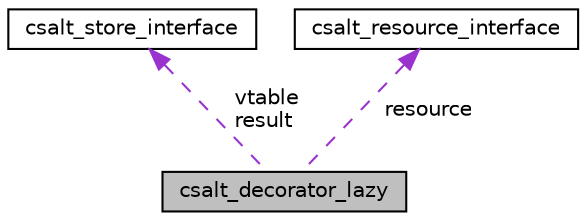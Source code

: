 digraph "csalt_decorator_lazy"
{
 // LATEX_PDF_SIZE
  edge [fontname="Helvetica",fontsize="10",labelfontname="Helvetica",labelfontsize="10"];
  node [fontname="Helvetica",fontsize="10",shape=record];
  Node1 [label="csalt_decorator_lazy",height=0.2,width=0.4,color="black", fillcolor="grey75", style="filled", fontcolor="black",tooltip="This decorator implements the store interface around a resource, and attempts to initialize and use i..."];
  Node2 -> Node1 [dir="back",color="darkorchid3",fontsize="10",style="dashed",label=" vtable\nresult" ,fontname="Helvetica"];
  Node2 [label="csalt_store_interface",height=0.2,width=0.4,color="black", fillcolor="white", style="filled",URL="$structcsalt__store__interface.html",tooltip=" "];
  Node3 -> Node1 [dir="back",color="darkorchid3",fontsize="10",style="dashed",label=" resource" ,fontname="Helvetica"];
  Node3 [label="csalt_resource_interface",height=0.2,width=0.4,color="black", fillcolor="white", style="filled",URL="$structcsalt__resource__interface.html",tooltip="Interface definition for managed resources."];
}
